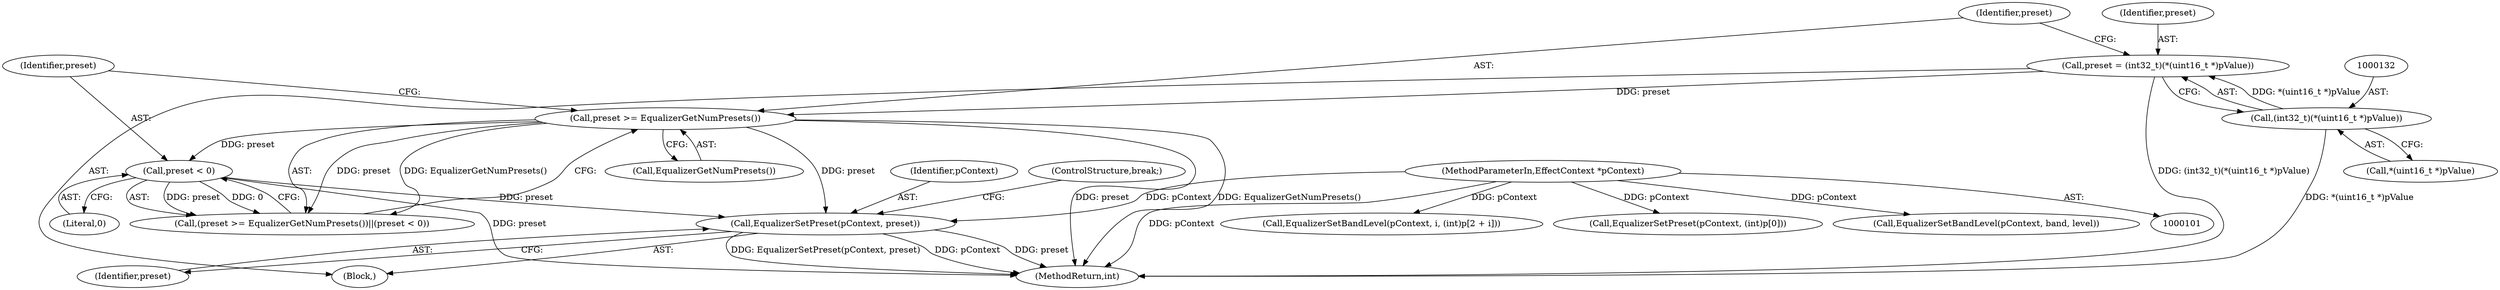 digraph "0_Android_321ea5257e37c8edb26e66fe4ee78cca4cd915fe_0@pointer" {
"1000151" [label="(Call,EqualizerSetPreset(pContext, preset))"];
"1000102" [label="(MethodParameterIn,EffectContext *pContext)"];
"1000139" [label="(Call,preset >= EqualizerGetNumPresets())"];
"1000129" [label="(Call,preset = (int32_t)(*(uint16_t *)pValue))"];
"1000131" [label="(Call,(int32_t)(*(uint16_t *)pValue))"];
"1000142" [label="(Call,preset < 0)"];
"1000151" [label="(Call,EqualizerSetPreset(pContext, preset))"];
"1000154" [label="(ControlStructure,break;)"];
"1000143" [label="(Identifier,preset)"];
"1000141" [label="(Call,EqualizerGetNumPresets())"];
"1000142" [label="(Call,preset < 0)"];
"1000133" [label="(Call,*(uint16_t *)pValue)"];
"1000139" [label="(Call,preset >= EqualizerGetNumPresets())"];
"1000246" [label="(Call,EqualizerSetBandLevel(pContext, i, (int)p[2 + i]))"];
"1000140" [label="(Identifier,preset)"];
"1000144" [label="(Literal,0)"];
"1000131" [label="(Call,(int32_t)(*(uint16_t *)pValue))"];
"1000153" [label="(Identifier,preset)"];
"1000102" [label="(MethodParameterIn,EffectContext *pContext)"];
"1000130" [label="(Identifier,preset)"];
"1000212" [label="(Call,EqualizerSetPreset(pContext, (int)p[0]))"];
"1000138" [label="(Call,(preset >= EqualizerGetNumPresets())||(preset < 0))"];
"1000152" [label="(Identifier,pContext)"];
"1000178" [label="(Call,EqualizerSetBandLevel(pContext, band, level))"];
"1000127" [label="(Block,)"];
"1000129" [label="(Call,preset = (int32_t)(*(uint16_t *)pValue))"];
"1000268" [label="(MethodReturn,int)"];
"1000151" -> "1000127"  [label="AST: "];
"1000151" -> "1000153"  [label="CFG: "];
"1000152" -> "1000151"  [label="AST: "];
"1000153" -> "1000151"  [label="AST: "];
"1000154" -> "1000151"  [label="CFG: "];
"1000151" -> "1000268"  [label="DDG: EqualizerSetPreset(pContext, preset)"];
"1000151" -> "1000268"  [label="DDG: pContext"];
"1000151" -> "1000268"  [label="DDG: preset"];
"1000102" -> "1000151"  [label="DDG: pContext"];
"1000139" -> "1000151"  [label="DDG: preset"];
"1000142" -> "1000151"  [label="DDG: preset"];
"1000102" -> "1000101"  [label="AST: "];
"1000102" -> "1000268"  [label="DDG: pContext"];
"1000102" -> "1000178"  [label="DDG: pContext"];
"1000102" -> "1000212"  [label="DDG: pContext"];
"1000102" -> "1000246"  [label="DDG: pContext"];
"1000139" -> "1000138"  [label="AST: "];
"1000139" -> "1000141"  [label="CFG: "];
"1000140" -> "1000139"  [label="AST: "];
"1000141" -> "1000139"  [label="AST: "];
"1000143" -> "1000139"  [label="CFG: "];
"1000138" -> "1000139"  [label="CFG: "];
"1000139" -> "1000268"  [label="DDG: EqualizerGetNumPresets()"];
"1000139" -> "1000268"  [label="DDG: preset"];
"1000139" -> "1000138"  [label="DDG: preset"];
"1000139" -> "1000138"  [label="DDG: EqualizerGetNumPresets()"];
"1000129" -> "1000139"  [label="DDG: preset"];
"1000139" -> "1000142"  [label="DDG: preset"];
"1000129" -> "1000127"  [label="AST: "];
"1000129" -> "1000131"  [label="CFG: "];
"1000130" -> "1000129"  [label="AST: "];
"1000131" -> "1000129"  [label="AST: "];
"1000140" -> "1000129"  [label="CFG: "];
"1000129" -> "1000268"  [label="DDG: (int32_t)(*(uint16_t *)pValue)"];
"1000131" -> "1000129"  [label="DDG: *(uint16_t *)pValue"];
"1000131" -> "1000133"  [label="CFG: "];
"1000132" -> "1000131"  [label="AST: "];
"1000133" -> "1000131"  [label="AST: "];
"1000131" -> "1000268"  [label="DDG: *(uint16_t *)pValue"];
"1000142" -> "1000138"  [label="AST: "];
"1000142" -> "1000144"  [label="CFG: "];
"1000143" -> "1000142"  [label="AST: "];
"1000144" -> "1000142"  [label="AST: "];
"1000138" -> "1000142"  [label="CFG: "];
"1000142" -> "1000268"  [label="DDG: preset"];
"1000142" -> "1000138"  [label="DDG: preset"];
"1000142" -> "1000138"  [label="DDG: 0"];
}
